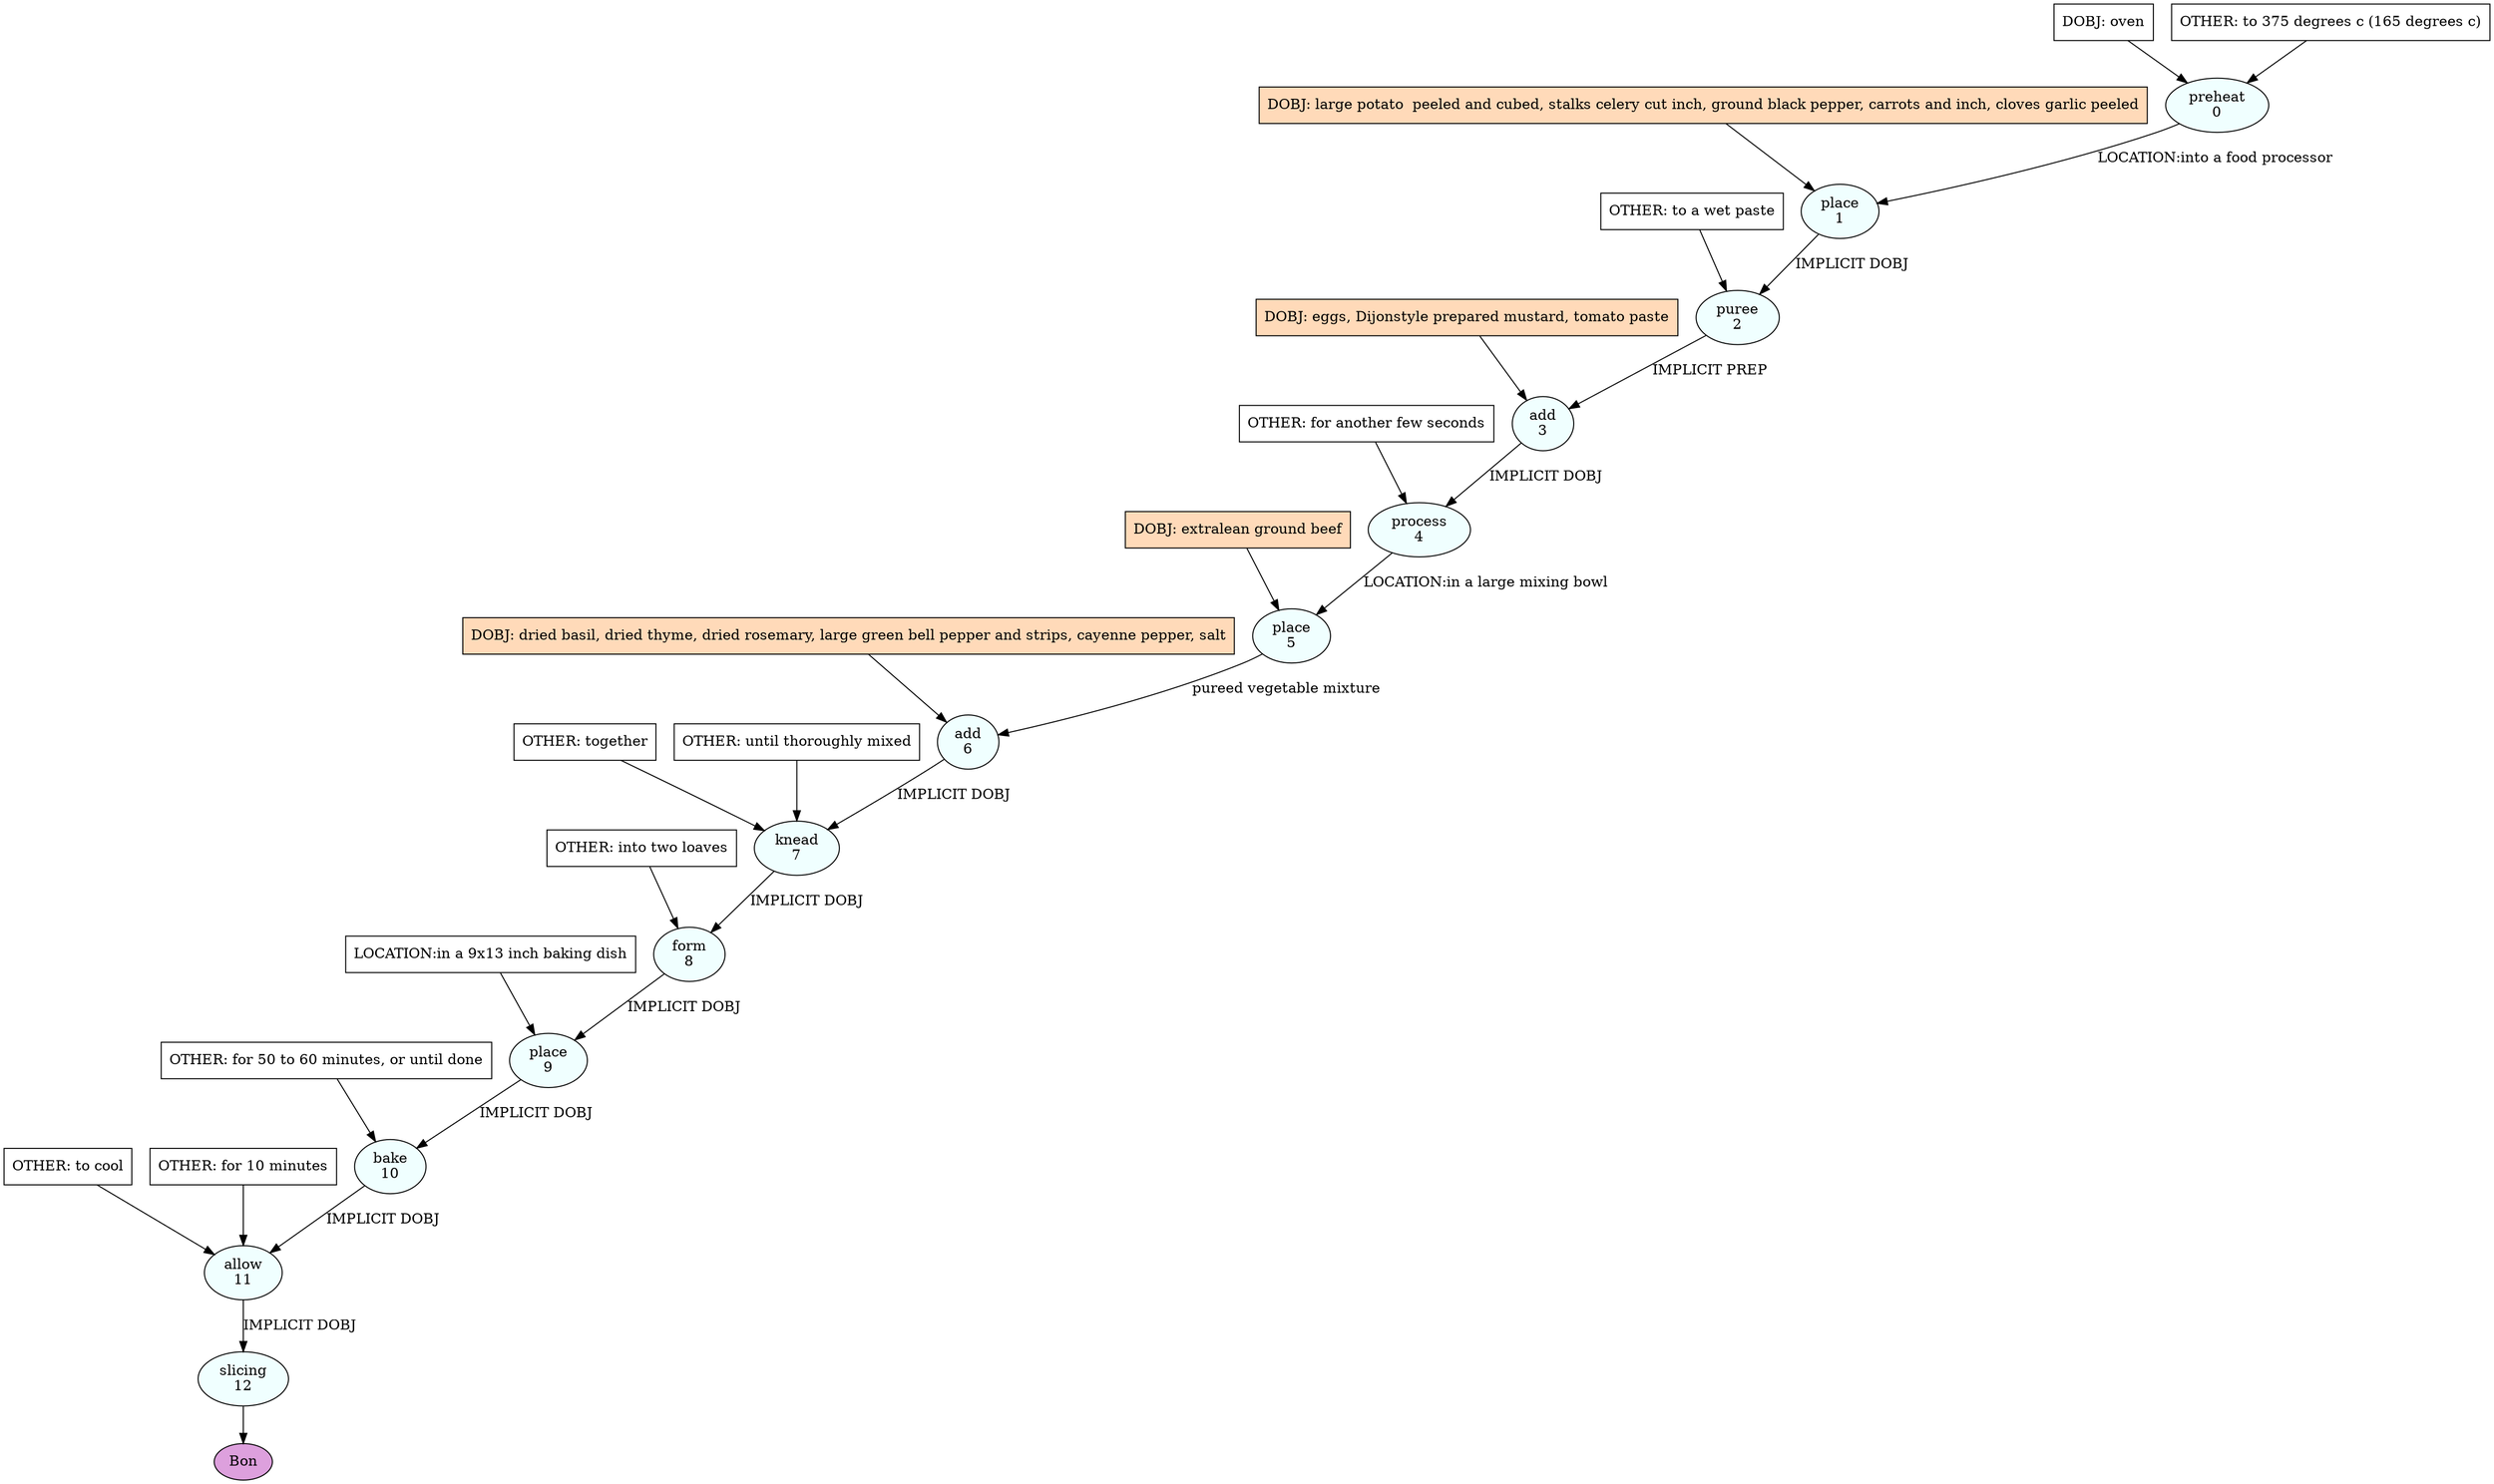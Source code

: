 digraph recipe {
E0[label="preheat
0", shape=oval, style=filled, fillcolor=azure]
E1[label="place
1", shape=oval, style=filled, fillcolor=azure]
E2[label="puree
2", shape=oval, style=filled, fillcolor=azure]
E3[label="add
3", shape=oval, style=filled, fillcolor=azure]
E4[label="process
4", shape=oval, style=filled, fillcolor=azure]
E5[label="place
5", shape=oval, style=filled, fillcolor=azure]
E6[label="add
6", shape=oval, style=filled, fillcolor=azure]
E7[label="knead
7", shape=oval, style=filled, fillcolor=azure]
E8[label="form
8", shape=oval, style=filled, fillcolor=azure]
E9[label="place
9", shape=oval, style=filled, fillcolor=azure]
E10[label="bake
10", shape=oval, style=filled, fillcolor=azure]
E11[label="allow
11", shape=oval, style=filled, fillcolor=azure]
E12[label="slicing
12", shape=oval, style=filled, fillcolor=azure]
D0[label="DOBJ: oven", shape=box, style=filled, fillcolor=white]
D0 -> E0
O0_0[label="OTHER: to 375 degrees c (165 degrees c)", shape=box, style=filled, fillcolor=white]
O0_0 -> E0
D1_ing[label="DOBJ: large potato  peeled and cubed, stalks celery cut inch, ground black pepper, carrots and inch, cloves garlic peeled", shape=box, style=filled, fillcolor=peachpuff]
D1_ing -> E1
E0 -> E1 [label="LOCATION:into a food processor"]
E1 -> E2 [label="IMPLICIT DOBJ"]
O2_0_0[label="OTHER: to a wet paste", shape=box, style=filled, fillcolor=white]
O2_0_0 -> E2
D3_ing[label="DOBJ: eggs, Dijonstyle prepared mustard, tomato paste", shape=box, style=filled, fillcolor=peachpuff]
D3_ing -> E3
E2 -> E3 [label="IMPLICIT PREP"]
E3 -> E4 [label="IMPLICIT DOBJ"]
O4_0_0[label="OTHER: for another few seconds", shape=box, style=filled, fillcolor=white]
O4_0_0 -> E4
D5_ing[label="DOBJ: extralean ground beef", shape=box, style=filled, fillcolor=peachpuff]
D5_ing -> E5
E4 -> E5 [label="LOCATION:in a large mixing bowl"]
D6_ing[label="DOBJ: dried basil, dried thyme, dried rosemary, large green bell pepper and strips, cayenne pepper, salt", shape=box, style=filled, fillcolor=peachpuff]
D6_ing -> E6
E5 -> E6 [label="pureed vegetable mixture"]
E6 -> E7 [label="IMPLICIT DOBJ"]
O7_0_0[label="OTHER: together", shape=box, style=filled, fillcolor=white]
O7_0_0 -> E7
O7_1_0[label="OTHER: until thoroughly mixed", shape=box, style=filled, fillcolor=white]
O7_1_0 -> E7
E7 -> E8 [label="IMPLICIT DOBJ"]
O8_0_0[label="OTHER: into two loaves", shape=box, style=filled, fillcolor=white]
O8_0_0 -> E8
E8 -> E9 [label="IMPLICIT DOBJ"]
P9_0_0[label="LOCATION:in a 9x13 inch baking dish", shape=box, style=filled, fillcolor=white]
P9_0_0 -> E9
E9 -> E10 [label="IMPLICIT DOBJ"]
O10_0_0[label="OTHER: for 50 to 60 minutes, or until done", shape=box, style=filled, fillcolor=white]
O10_0_0 -> E10
E10 -> E11 [label="IMPLICIT DOBJ"]
O11_0_0[label="OTHER: to cool", shape=box, style=filled, fillcolor=white]
O11_0_0 -> E11
O11_1_0[label="OTHER: for 10 minutes", shape=box, style=filled, fillcolor=white]
O11_1_0 -> E11
E11 -> E12 [label="IMPLICIT DOBJ"]
EOR[label="Bon", shape=oval, style=filled, fillcolor=plum]
E12 -> EOR
}
